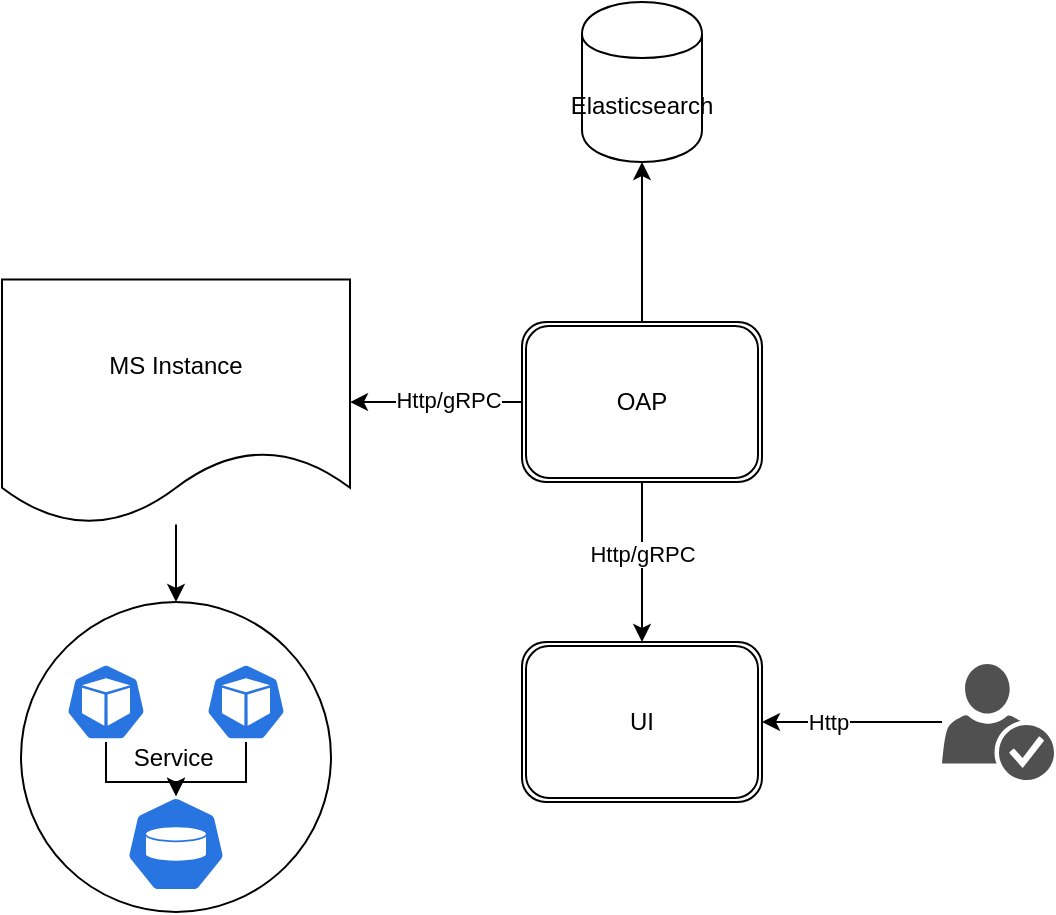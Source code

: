 <mxfile version="14.1.8" type="device"><diagram id="Pit8aMJyGffG3ohA7FtH" name="第 1 页"><mxGraphModel dx="946" dy="614" grid="1" gridSize="10" guides="1" tooltips="1" connect="1" arrows="1" fold="1" page="1" pageScale="1" pageWidth="827" pageHeight="1169" math="0" shadow="0"><root><mxCell id="0"/><mxCell id="1" parent="0"/><mxCell id="8T9n81X9suQVYkXUhy-A-3" value="" style="edgeStyle=orthogonalEdgeStyle;rounded=0;orthogonalLoop=1;jettySize=auto;html=1;" edge="1" parent="1" source="8T9n81X9suQVYkXUhy-A-1" target="8T9n81X9suQVYkXUhy-A-2"><mxGeometry relative="1" as="geometry"/></mxCell><mxCell id="8T9n81X9suQVYkXUhy-A-21" value="Http/gRPC" style="edgeLabel;html=1;align=center;verticalAlign=middle;resizable=0;points=[];" vertex="1" connectable="0" parent="8T9n81X9suQVYkXUhy-A-3"><mxGeometry x="-0.1" relative="1" as="geometry"><mxPoint as="offset"/></mxGeometry></mxCell><mxCell id="8T9n81X9suQVYkXUhy-A-5" value="" style="edgeStyle=orthogonalEdgeStyle;rounded=0;orthogonalLoop=1;jettySize=auto;html=1;" edge="1" parent="1" source="8T9n81X9suQVYkXUhy-A-1" target="8T9n81X9suQVYkXUhy-A-4"><mxGeometry relative="1" as="geometry"/></mxCell><mxCell id="8T9n81X9suQVYkXUhy-A-7" value="" style="edgeStyle=orthogonalEdgeStyle;rounded=0;orthogonalLoop=1;jettySize=auto;html=1;" edge="1" parent="1" source="8T9n81X9suQVYkXUhy-A-1" target="8T9n81X9suQVYkXUhy-A-6"><mxGeometry relative="1" as="geometry"/></mxCell><mxCell id="8T9n81X9suQVYkXUhy-A-22" value="Http/gRPC" style="edgeLabel;html=1;align=center;verticalAlign=middle;resizable=0;points=[];" vertex="1" connectable="0" parent="8T9n81X9suQVYkXUhy-A-7"><mxGeometry x="-0.141" y="-1" relative="1" as="geometry"><mxPoint as="offset"/></mxGeometry></mxCell><mxCell id="8T9n81X9suQVYkXUhy-A-1" value="OAP" style="shape=ext;double=1;rounded=1;whiteSpace=wrap;html=1;" vertex="1" parent="1"><mxGeometry x="500" y="220" width="120" height="80" as="geometry"/></mxCell><mxCell id="8T9n81X9suQVYkXUhy-A-2" value="UI" style="shape=ext;double=1;rounded=1;whiteSpace=wrap;html=1;" vertex="1" parent="1"><mxGeometry x="500" y="380" width="120" height="80" as="geometry"/></mxCell><mxCell id="8T9n81X9suQVYkXUhy-A-4" value="Elasticsearch" style="shape=cylinder;whiteSpace=wrap;html=1;boundedLbl=1;backgroundOutline=1;rounded=1;" vertex="1" parent="1"><mxGeometry x="530" y="60" width="60" height="80" as="geometry"/></mxCell><mxCell id="8T9n81X9suQVYkXUhy-A-20" value="" style="edgeStyle=orthogonalEdgeStyle;rounded=0;orthogonalLoop=1;jettySize=auto;html=1;" edge="1" parent="1" source="8T9n81X9suQVYkXUhy-A-6" target="8T9n81X9suQVYkXUhy-A-19"><mxGeometry relative="1" as="geometry"/></mxCell><mxCell id="8T9n81X9suQVYkXUhy-A-6" value="MS Instance" style="shape=document;whiteSpace=wrap;html=1;boundedLbl=1;rounded=1;" vertex="1" parent="1"><mxGeometry x="240" y="198.75" width="174" height="122.5" as="geometry"/></mxCell><mxCell id="8T9n81X9suQVYkXUhy-A-17" value="" style="edgeStyle=orthogonalEdgeStyle;rounded=0;orthogonalLoop=1;jettySize=auto;html=1;" edge="1" parent="1" source="8T9n81X9suQVYkXUhy-A-13" target="8T9n81X9suQVYkXUhy-A-15"><mxGeometry relative="1" as="geometry"/></mxCell><mxCell id="8T9n81X9suQVYkXUhy-A-13" value="" style="html=1;dashed=0;whitespace=wrap;fillColor=#2875E2;strokeColor=#ffffff;points=[[0.005,0.63,0],[0.1,0.2,0],[0.9,0.2,0],[0.5,0,0],[0.995,0.63,0],[0.72,0.99,0],[0.5,1,0],[0.28,0.99,0]];shape=mxgraph.kubernetes.icon;prIcon=pod" vertex="1" parent="1"><mxGeometry x="342" y="390" width="40" height="40" as="geometry"/></mxCell><mxCell id="8T9n81X9suQVYkXUhy-A-16" value="" style="edgeStyle=orthogonalEdgeStyle;rounded=0;orthogonalLoop=1;jettySize=auto;html=1;" edge="1" parent="1" source="8T9n81X9suQVYkXUhy-A-14" target="8T9n81X9suQVYkXUhy-A-15"><mxGeometry relative="1" as="geometry"/></mxCell><mxCell id="8T9n81X9suQVYkXUhy-A-14" value="" style="html=1;dashed=0;whitespace=wrap;fillColor=#2875E2;strokeColor=#ffffff;points=[[0.005,0.63,0],[0.1,0.2,0],[0.9,0.2,0],[0.5,0,0],[0.995,0.63,0],[0.72,0.99,0],[0.5,1,0],[0.28,0.99,0]];shape=mxgraph.kubernetes.icon;prIcon=pod" vertex="1" parent="1"><mxGeometry x="272" y="390" width="40" height="40" as="geometry"/></mxCell><mxCell id="8T9n81X9suQVYkXUhy-A-15" value="" style="html=1;dashed=0;whitespace=wrap;fillColor=#2875E2;strokeColor=#ffffff;points=[[0.005,0.63,0],[0.1,0.2,0],[0.9,0.2,0],[0.5,0,0],[0.995,0.63,0],[0.72,0.99,0],[0.5,1,0],[0.28,0.99,0]];shape=mxgraph.kubernetes.icon;prIcon=vol" vertex="1" parent="1"><mxGeometry x="302" y="457" width="50" height="48" as="geometry"/></mxCell><mxCell id="8T9n81X9suQVYkXUhy-A-19" value="Service&amp;nbsp;" style="ellipse;whiteSpace=wrap;html=1;aspect=fixed;fillColor=none;" vertex="1" parent="1"><mxGeometry x="249.5" y="360" width="155" height="155" as="geometry"/></mxCell><mxCell id="8T9n81X9suQVYkXUhy-A-24" value="" style="edgeStyle=orthogonalEdgeStyle;rounded=0;orthogonalLoop=1;jettySize=auto;html=1;" edge="1" parent="1" source="8T9n81X9suQVYkXUhy-A-23" target="8T9n81X9suQVYkXUhy-A-2"><mxGeometry relative="1" as="geometry"/></mxCell><mxCell id="8T9n81X9suQVYkXUhy-A-25" value="Http" style="edgeLabel;html=1;align=center;verticalAlign=middle;resizable=0;points=[];" vertex="1" connectable="0" parent="8T9n81X9suQVYkXUhy-A-24"><mxGeometry x="0.267" relative="1" as="geometry"><mxPoint as="offset"/></mxGeometry></mxCell><mxCell id="8T9n81X9suQVYkXUhy-A-23" value="" style="pointerEvents=1;shadow=0;dashed=0;html=1;strokeColor=none;fillColor=#505050;labelPosition=center;verticalLabelPosition=bottom;verticalAlign=top;outlineConnect=0;align=center;shape=mxgraph.office.users.credentials;" vertex="1" parent="1"><mxGeometry x="710" y="391" width="56" height="58" as="geometry"/></mxCell></root></mxGraphModel></diagram></mxfile>
